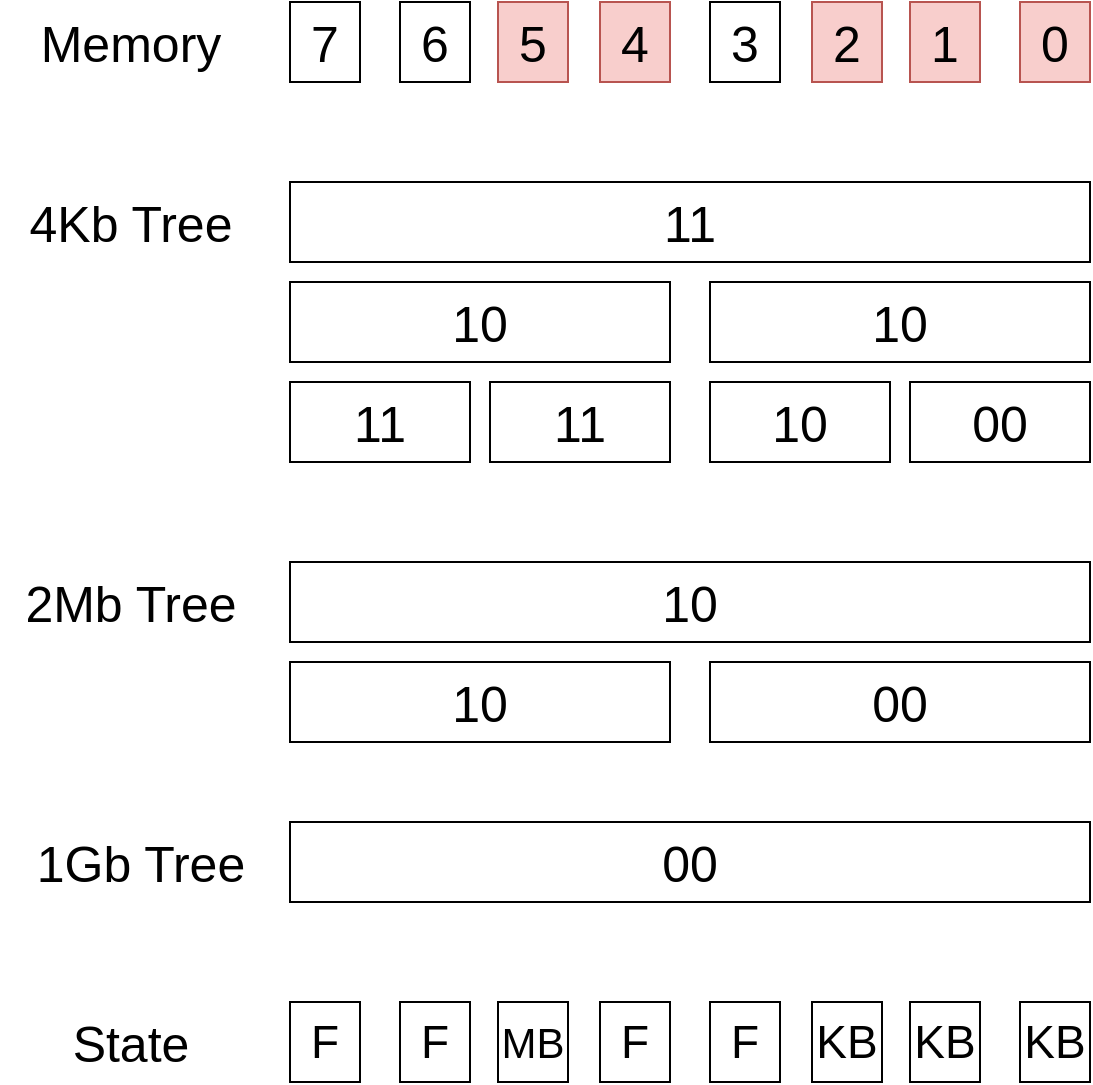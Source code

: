 <mxfile version="20.5.1" type="device"><diagram id="zjln9nGrKO4OnWLjlrIO" name="Page-1"><mxGraphModel dx="1926" dy="1133" grid="1" gridSize="10" guides="1" tooltips="1" connect="1" arrows="1" fold="1" page="1" pageScale="1" pageWidth="850" pageHeight="1100" math="0" shadow="0"><root><mxCell id="0"/><mxCell id="1" parent="0"/><mxCell id="dBjkYNTrU5PymwltPniq-23" value="&lt;font style=&quot;font-size: 25px;&quot;&gt;10&lt;/font&gt;" style="rounded=0;whiteSpace=wrap;html=1;" parent="1" vertex="1"><mxGeometry x="430" y="210" width="190" height="40" as="geometry"/></mxCell><mxCell id="dBjkYNTrU5PymwltPniq-24" value="&lt;font style=&quot;font-size: 25px;&quot;&gt;10&lt;/font&gt;" style="rounded=0;whiteSpace=wrap;html=1;" parent="1" vertex="1"><mxGeometry x="640" y="210" width="190" height="40" as="geometry"/></mxCell><mxCell id="dBjkYNTrU5PymwltPniq-28" value="&lt;font style=&quot;font-size: 25px;&quot;&gt;00&lt;/font&gt;" style="rounded=0;whiteSpace=wrap;html=1;" parent="1" vertex="1"><mxGeometry x="740" y="260" width="90" height="40" as="geometry"/></mxCell><mxCell id="dBjkYNTrU5PymwltPniq-29" value="&lt;font style=&quot;font-size: 25px;&quot;&gt;11&lt;/font&gt;" style="rounded=0;whiteSpace=wrap;html=1;" parent="1" vertex="1"><mxGeometry x="430" y="160" width="400" height="40" as="geometry"/></mxCell><mxCell id="dBjkYNTrU5PymwltPniq-31" value="&lt;font style=&quot;font-size: 25px;&quot;&gt;11&lt;/font&gt;" style="rounded=0;whiteSpace=wrap;html=1;" parent="1" vertex="1"><mxGeometry x="430" y="260" width="90" height="40" as="geometry"/></mxCell><mxCell id="dBjkYNTrU5PymwltPniq-32" value="&lt;font style=&quot;font-size: 25px;&quot;&gt;11&lt;/font&gt;" style="rounded=0;whiteSpace=wrap;html=1;" parent="1" vertex="1"><mxGeometry x="530" y="260" width="90" height="40" as="geometry"/></mxCell><mxCell id="dBjkYNTrU5PymwltPniq-33" value="&lt;font style=&quot;font-size: 25px;&quot;&gt;10&lt;/font&gt;" style="rounded=0;whiteSpace=wrap;html=1;" parent="1" vertex="1"><mxGeometry x="640" y="260" width="90" height="40" as="geometry"/></mxCell><mxCell id="dBjkYNTrU5PymwltPniq-35" value="4Kb Tree" style="text;html=1;align=center;verticalAlign=middle;resizable=0;points=[];autosize=1;strokeColor=none;fillColor=none;fontSize=25;" parent="1" vertex="1"><mxGeometry x="290" y="160" width="120" height="40" as="geometry"/></mxCell><mxCell id="dBjkYNTrU5PymwltPniq-37" value="&lt;font style=&quot;font-size: 25px;&quot;&gt;10&lt;/font&gt;" style="rounded=0;whiteSpace=wrap;html=1;" parent="1" vertex="1"><mxGeometry x="430" y="400" width="190" height="40" as="geometry"/></mxCell><mxCell id="dBjkYNTrU5PymwltPniq-38" value="&lt;font style=&quot;font-size: 25px;&quot;&gt;00&lt;/font&gt;" style="rounded=0;whiteSpace=wrap;html=1;" parent="1" vertex="1"><mxGeometry x="640" y="400" width="190" height="40" as="geometry"/></mxCell><mxCell id="dBjkYNTrU5PymwltPniq-40" value="&lt;font style=&quot;font-size: 25px;&quot;&gt;10&lt;/font&gt;" style="rounded=0;whiteSpace=wrap;html=1;" parent="1" vertex="1"><mxGeometry x="430" y="350" width="400" height="40" as="geometry"/></mxCell><mxCell id="dBjkYNTrU5PymwltPniq-47" value="2Mb Tree" style="text;html=1;align=center;verticalAlign=middle;resizable=0;points=[];autosize=1;strokeColor=none;fillColor=none;fontSize=25;" parent="1" vertex="1"><mxGeometry x="285" y="350" width="130" height="40" as="geometry"/></mxCell><mxCell id="dBjkYNTrU5PymwltPniq-50" value="&lt;font style=&quot;font-size: 25px;&quot;&gt;00&lt;/font&gt;" style="rounded=0;whiteSpace=wrap;html=1;" parent="1" vertex="1"><mxGeometry x="430" y="480" width="400" height="40" as="geometry"/></mxCell><mxCell id="dBjkYNTrU5PymwltPniq-51" value="1Gb Tree" style="text;html=1;align=center;verticalAlign=middle;resizable=0;points=[];autosize=1;strokeColor=none;fillColor=none;fontSize=25;" parent="1" vertex="1"><mxGeometry x="290" y="480" width="130" height="40" as="geometry"/></mxCell><mxCell id="TYhwPSes7DojMcwzIKbP-2" value="&lt;font style=&quot;font-size: 25px;&quot;&gt;7&lt;/font&gt;" style="rounded=0;whiteSpace=wrap;html=1;" vertex="1" parent="1"><mxGeometry x="430" y="70" width="35" height="40" as="geometry"/></mxCell><mxCell id="TYhwPSes7DojMcwzIKbP-5" value="Memory" style="text;html=1;align=center;verticalAlign=middle;resizable=0;points=[];autosize=1;strokeColor=none;fillColor=none;fontSize=25;" vertex="1" parent="1"><mxGeometry x="295" y="70" width="110" height="40" as="geometry"/></mxCell><mxCell id="TYhwPSes7DojMcwzIKbP-8" value="&lt;font style=&quot;font-size: 25px;&quot;&gt;6&lt;/font&gt;" style="rounded=0;whiteSpace=wrap;html=1;" vertex="1" parent="1"><mxGeometry x="485" y="70" width="35" height="40" as="geometry"/></mxCell><mxCell id="TYhwPSes7DojMcwzIKbP-9" value="&lt;font style=&quot;font-size: 25px;&quot;&gt;5&lt;/font&gt;" style="rounded=0;whiteSpace=wrap;html=1;fillColor=#f8cecc;strokeColor=#b85450;" vertex="1" parent="1"><mxGeometry x="534" y="70" width="35" height="40" as="geometry"/></mxCell><mxCell id="TYhwPSes7DojMcwzIKbP-10" value="&lt;font style=&quot;font-size: 25px;&quot;&gt;4&lt;/font&gt;" style="rounded=0;whiteSpace=wrap;html=1;fillColor=#f8cecc;strokeColor=#b85450;" vertex="1" parent="1"><mxGeometry x="585" y="70" width="35" height="40" as="geometry"/></mxCell><mxCell id="TYhwPSes7DojMcwzIKbP-11" value="&lt;font style=&quot;font-size: 25px;&quot;&gt;3&lt;/font&gt;" style="rounded=0;whiteSpace=wrap;html=1;" vertex="1" parent="1"><mxGeometry x="640" y="70" width="35" height="40" as="geometry"/></mxCell><mxCell id="TYhwPSes7DojMcwzIKbP-12" value="&lt;font style=&quot;font-size: 25px;&quot;&gt;2&lt;/font&gt;" style="rounded=0;whiteSpace=wrap;html=1;fillColor=#f8cecc;strokeColor=#b85450;" vertex="1" parent="1"><mxGeometry x="691" y="70" width="35" height="40" as="geometry"/></mxCell><mxCell id="TYhwPSes7DojMcwzIKbP-13" value="&lt;font style=&quot;font-size: 25px;&quot;&gt;1&lt;/font&gt;" style="rounded=0;whiteSpace=wrap;html=1;fillColor=#f8cecc;strokeColor=#b85450;" vertex="1" parent="1"><mxGeometry x="740" y="70" width="35" height="40" as="geometry"/></mxCell><mxCell id="TYhwPSes7DojMcwzIKbP-14" value="&lt;font style=&quot;font-size: 25px;&quot;&gt;0&lt;/font&gt;" style="rounded=0;whiteSpace=wrap;html=1;fillColor=#f8cecc;strokeColor=#b85450;" vertex="1" parent="1"><mxGeometry x="795" y="70" width="35" height="40" as="geometry"/></mxCell><mxCell id="TYhwPSes7DojMcwzIKbP-15" value="&lt;font style=&quot;font-size: 23px;&quot;&gt;F&lt;/font&gt;" style="rounded=0;whiteSpace=wrap;html=1;" vertex="1" parent="1"><mxGeometry x="430" y="570" width="35" height="40" as="geometry"/></mxCell><mxCell id="TYhwPSes7DojMcwzIKbP-16" value="State" style="text;html=1;align=center;verticalAlign=middle;resizable=0;points=[];autosize=1;strokeColor=none;fillColor=none;fontSize=25;" vertex="1" parent="1"><mxGeometry x="310" y="570" width="80" height="40" as="geometry"/></mxCell><mxCell id="TYhwPSes7DojMcwzIKbP-17" value="&lt;font style=&quot;font-size: 23px;&quot;&gt;F&lt;/font&gt;" style="rounded=0;whiteSpace=wrap;html=1;" vertex="1" parent="1"><mxGeometry x="485" y="570" width="35" height="40" as="geometry"/></mxCell><mxCell id="TYhwPSes7DojMcwzIKbP-18" value="&lt;font style=&quot;font-size: 21px;&quot;&gt;MB&lt;/font&gt;" style="rounded=0;whiteSpace=wrap;html=1;" vertex="1" parent="1"><mxGeometry x="534" y="570" width="35" height="40" as="geometry"/></mxCell><mxCell id="TYhwPSes7DojMcwzIKbP-19" value="&lt;font style=&quot;font-size: 23px;&quot;&gt;F&lt;/font&gt;" style="rounded=0;whiteSpace=wrap;html=1;" vertex="1" parent="1"><mxGeometry x="585" y="570" width="35" height="40" as="geometry"/></mxCell><mxCell id="TYhwPSes7DojMcwzIKbP-20" value="&lt;font style=&quot;font-size: 23px;&quot;&gt;F&lt;/font&gt;" style="rounded=0;whiteSpace=wrap;html=1;" vertex="1" parent="1"><mxGeometry x="640" y="570" width="35" height="40" as="geometry"/></mxCell><mxCell id="TYhwPSes7DojMcwzIKbP-21" value="&lt;font style=&quot;font-size: 23px;&quot;&gt;KB&lt;/font&gt;" style="rounded=0;whiteSpace=wrap;html=1;" vertex="1" parent="1"><mxGeometry x="691" y="570" width="35" height="40" as="geometry"/></mxCell><mxCell id="TYhwPSes7DojMcwzIKbP-22" value="&lt;font style=&quot;font-size: 23px;&quot;&gt;KB&lt;/font&gt;" style="rounded=0;whiteSpace=wrap;html=1;" vertex="1" parent="1"><mxGeometry x="740" y="570" width="35" height="40" as="geometry"/></mxCell><mxCell id="TYhwPSes7DojMcwzIKbP-23" value="&lt;font style=&quot;font-size: 23px;&quot;&gt;KB&lt;/font&gt;" style="rounded=0;whiteSpace=wrap;html=1;" vertex="1" parent="1"><mxGeometry x="795" y="570" width="35" height="40" as="geometry"/></mxCell></root></mxGraphModel></diagram></mxfile>